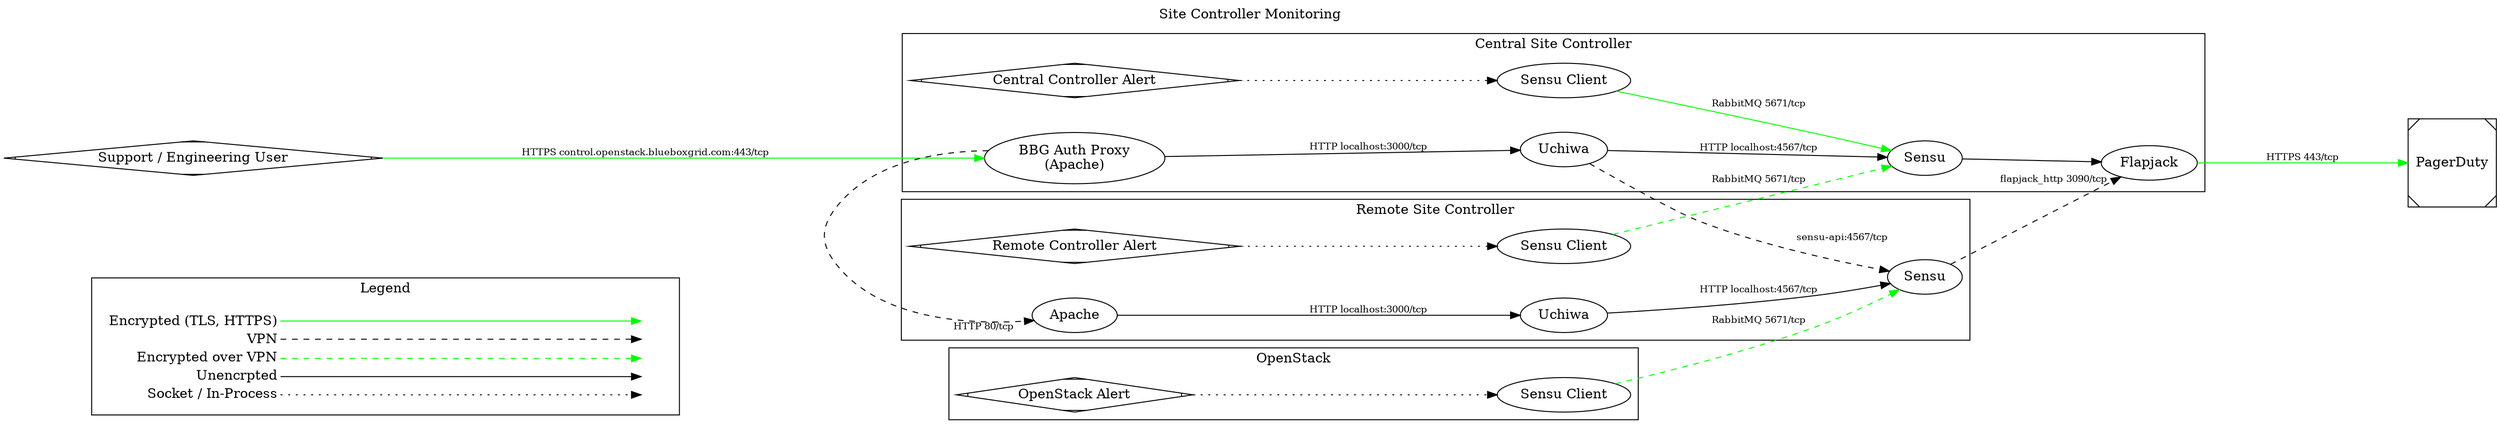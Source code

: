 digraph G {
  label="Site Controller Monitoring"
  labelloc="t";
  rankdir="LR";
  clusterrank="local";
  overlap=scale;
  normalize=true;
  edge [fontsize=10];
  nodesep=0.5
  ranksep=2;
  dpi=128;


  user [label="Support / Engineering User", shape=Mdiamond];
  pagerduty [label="PagerDuty", shape=Msquare];

  subgraph cluster_legend {
    label="Legend";
    node [shape=plaintext]
    key [label=<<table border="0" cellpadding="2" cellspacing="0" cellborder="0">
      <tr><td align="right" port="i1">Encrypted (TLS, HTTPS)</td></tr>
      <tr><td align="right" port="i2">VPN</td></tr>
      <tr><td align="right" port="i3">Encrypted over VPN</td></tr>
      <tr><td align="right" port="i4">Unencrpted</td></tr>
      <tr><td align="right" port="i5">Socket / In-Process</td></tr>
      </table>>]
    key2 [label=<<table border="0" cellpadding="2" cellspacing="0" cellborder="0">
      <tr><td port="i1">&nbsp;</td></tr>
      <tr><td port="i2">&nbsp;</td></tr>
      <tr><td port="i3">&nbsp;</td></tr>
      <tr><td port="i4">&nbsp;</td></tr>
      <tr><td port="i5">&nbsp;</td></tr>
      </table>>]
    key:i1:e -> key2:i1:w [style=solid , color=green]
    key:i2:e -> key2:i2:w [style=dashed             ]
    key:i3:e -> key2:i3:w [style=dashed, color=green]
    key:i4:e -> key2:i4:w [style=solid , color=black]
    key:i5:e -> key2:i5:w [style=dotted, color=black]
  }

  subgraph cluster_central_controller {
    label="Central Site Controller";

    cc_apache [label="BBG Auth Proxy\n(Apache)"];
    cc_sensu [label="Sensu"];
    cc_sensu_client [label="Sensu Client"];
    cc_uchiwa [label="Uchiwa"];
    cc_alert [label="Central Controller Alert", shape=Mdiamond];
    cc_flapjack [label="Flapjack"];

    cc_apache -> cc_uchiwa [label="HTTP localhost:3000/tcp"];
    cc_uchiwa -> cc_sensu [label="HTTP localhost:4567/tcp"];
    cc_alert -> cc_sensu_client [style=dotted]
  }

  subgraph cluster_site_controller {
    label="Remote Site Controller";

    sc_apache [label="Apache"];
    sc_uchiwa [label="Uchiwa"];
    sc_sensu [label="Sensu"];
    sc_alert [label="Remote Controller Alert", shape=Mdiamond];
    sc_sensu_client [label="Sensu Client"];

    sc_apache -> sc_uchiwa [label="HTTP localhost:3000/tcp"];
    sc_uchiwa -> sc_sensu [label="HTTP localhost:4567/tcp"];
    sc_alert -> sc_sensu_client [style=dotted]
  }

  subgraph cluster_openstack {
    label="OpenStack";

    os_alert [label="OpenStack Alert", shape=Mdiamond];
    os_sensu_client [label="Sensu Client"];

    os_alert -> os_sensu_client [style=dotted]
  }

  user -> cc_apache [label="HTTPS control.openstack.blueboxgrid.com:443/tcp", color="green"];

  cc_apache -> sc_apache [xlabel="HTTP 80/tcp", style="dashed"];
  cc_uchiwa -> sc_sensu [labeldistance=6, headlabel="sensu-api:4567/tcp", style="dashed"];

  sc_sensu -> cc_flapjack [labeldistance=7, headlabel="flapjack_http 3090/tcp", style="dashed"];
  cc_sensu -> cc_flapjack
  cc_flapjack -> pagerduty [label="HTTPS 443/tcp", color="green"];

  os_sensu_client -> sc_sensu [label="RabbitMQ 5671/tcp", style="dashed", color="green"];
  sc_sensu_client -> cc_sensu [label="RabbitMQ 5671/tcp", style="dashed", color="green"];
  cc_sensu_client -> cc_sensu [label="RabbitMQ 5671/tcp", color="green"];

  // Legend placement hacks
  user_hidden [style=invis]
  internet_hidden [style=invis]
  user_hidden -> internet_hidden -> cc_alert [style=invis]
  { rank=same user_hidden user}
  key2:i5:w -> os_alert [style=invis]
}
